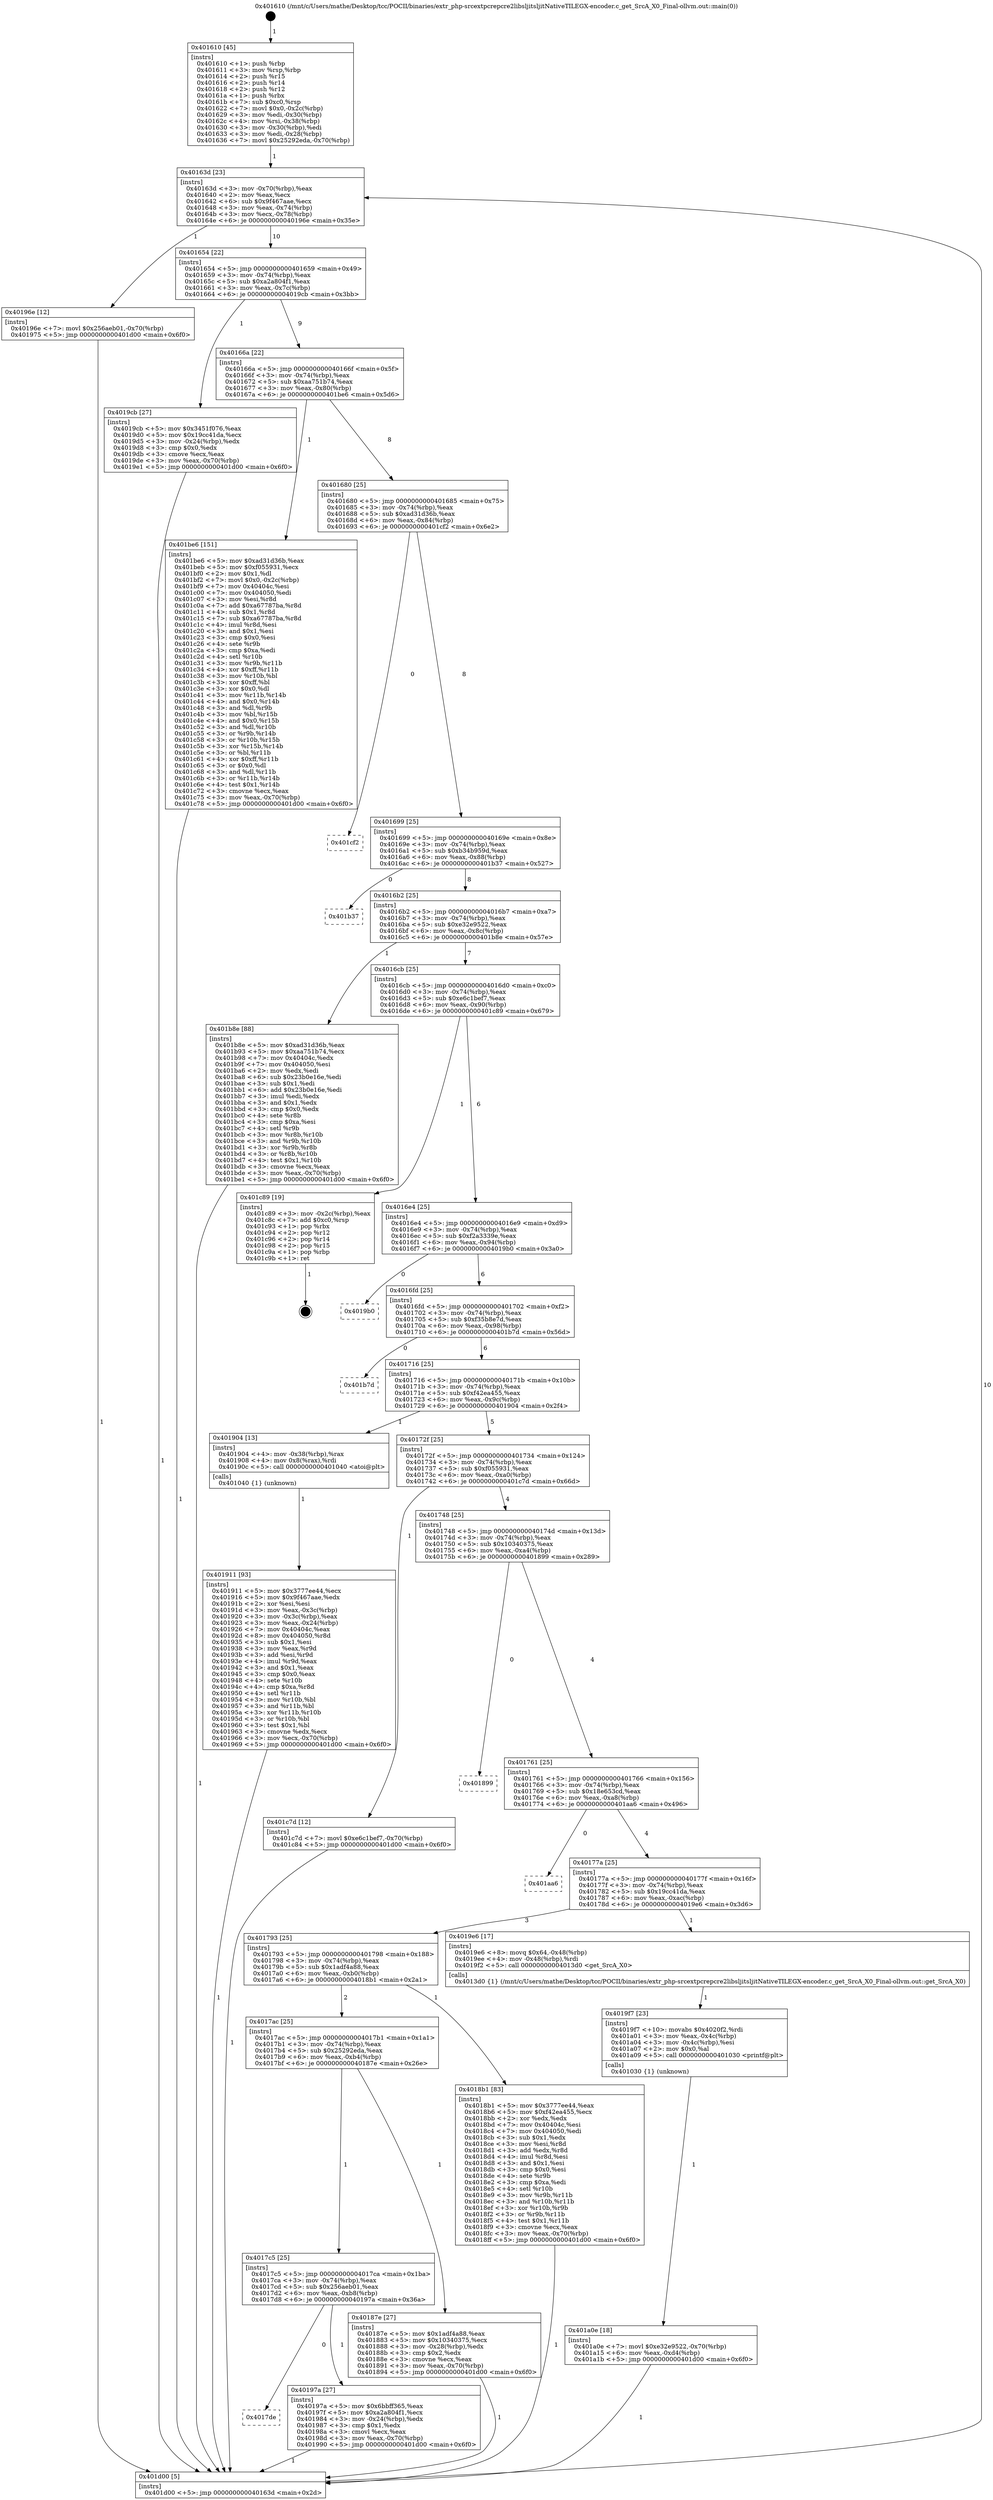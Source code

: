 digraph "0x401610" {
  label = "0x401610 (/mnt/c/Users/mathe/Desktop/tcc/POCII/binaries/extr_php-srcextpcrepcre2libsljitsljitNativeTILEGX-encoder.c_get_SrcA_X0_Final-ollvm.out::main(0))"
  labelloc = "t"
  node[shape=record]

  Entry [label="",width=0.3,height=0.3,shape=circle,fillcolor=black,style=filled]
  "0x40163d" [label="{
     0x40163d [23]\l
     | [instrs]\l
     &nbsp;&nbsp;0x40163d \<+3\>: mov -0x70(%rbp),%eax\l
     &nbsp;&nbsp;0x401640 \<+2\>: mov %eax,%ecx\l
     &nbsp;&nbsp;0x401642 \<+6\>: sub $0x9f467aae,%ecx\l
     &nbsp;&nbsp;0x401648 \<+3\>: mov %eax,-0x74(%rbp)\l
     &nbsp;&nbsp;0x40164b \<+3\>: mov %ecx,-0x78(%rbp)\l
     &nbsp;&nbsp;0x40164e \<+6\>: je 000000000040196e \<main+0x35e\>\l
  }"]
  "0x40196e" [label="{
     0x40196e [12]\l
     | [instrs]\l
     &nbsp;&nbsp;0x40196e \<+7\>: movl $0x256aeb01,-0x70(%rbp)\l
     &nbsp;&nbsp;0x401975 \<+5\>: jmp 0000000000401d00 \<main+0x6f0\>\l
  }"]
  "0x401654" [label="{
     0x401654 [22]\l
     | [instrs]\l
     &nbsp;&nbsp;0x401654 \<+5\>: jmp 0000000000401659 \<main+0x49\>\l
     &nbsp;&nbsp;0x401659 \<+3\>: mov -0x74(%rbp),%eax\l
     &nbsp;&nbsp;0x40165c \<+5\>: sub $0xa2a804f1,%eax\l
     &nbsp;&nbsp;0x401661 \<+3\>: mov %eax,-0x7c(%rbp)\l
     &nbsp;&nbsp;0x401664 \<+6\>: je 00000000004019cb \<main+0x3bb\>\l
  }"]
  Exit [label="",width=0.3,height=0.3,shape=circle,fillcolor=black,style=filled,peripheries=2]
  "0x4019cb" [label="{
     0x4019cb [27]\l
     | [instrs]\l
     &nbsp;&nbsp;0x4019cb \<+5\>: mov $0x3451f076,%eax\l
     &nbsp;&nbsp;0x4019d0 \<+5\>: mov $0x19cc41da,%ecx\l
     &nbsp;&nbsp;0x4019d5 \<+3\>: mov -0x24(%rbp),%edx\l
     &nbsp;&nbsp;0x4019d8 \<+3\>: cmp $0x0,%edx\l
     &nbsp;&nbsp;0x4019db \<+3\>: cmove %ecx,%eax\l
     &nbsp;&nbsp;0x4019de \<+3\>: mov %eax,-0x70(%rbp)\l
     &nbsp;&nbsp;0x4019e1 \<+5\>: jmp 0000000000401d00 \<main+0x6f0\>\l
  }"]
  "0x40166a" [label="{
     0x40166a [22]\l
     | [instrs]\l
     &nbsp;&nbsp;0x40166a \<+5\>: jmp 000000000040166f \<main+0x5f\>\l
     &nbsp;&nbsp;0x40166f \<+3\>: mov -0x74(%rbp),%eax\l
     &nbsp;&nbsp;0x401672 \<+5\>: sub $0xaa751b74,%eax\l
     &nbsp;&nbsp;0x401677 \<+3\>: mov %eax,-0x80(%rbp)\l
     &nbsp;&nbsp;0x40167a \<+6\>: je 0000000000401be6 \<main+0x5d6\>\l
  }"]
  "0x401a0e" [label="{
     0x401a0e [18]\l
     | [instrs]\l
     &nbsp;&nbsp;0x401a0e \<+7\>: movl $0xe32e9522,-0x70(%rbp)\l
     &nbsp;&nbsp;0x401a15 \<+6\>: mov %eax,-0xd4(%rbp)\l
     &nbsp;&nbsp;0x401a1b \<+5\>: jmp 0000000000401d00 \<main+0x6f0\>\l
  }"]
  "0x401be6" [label="{
     0x401be6 [151]\l
     | [instrs]\l
     &nbsp;&nbsp;0x401be6 \<+5\>: mov $0xad31d36b,%eax\l
     &nbsp;&nbsp;0x401beb \<+5\>: mov $0xf055931,%ecx\l
     &nbsp;&nbsp;0x401bf0 \<+2\>: mov $0x1,%dl\l
     &nbsp;&nbsp;0x401bf2 \<+7\>: movl $0x0,-0x2c(%rbp)\l
     &nbsp;&nbsp;0x401bf9 \<+7\>: mov 0x40404c,%esi\l
     &nbsp;&nbsp;0x401c00 \<+7\>: mov 0x404050,%edi\l
     &nbsp;&nbsp;0x401c07 \<+3\>: mov %esi,%r8d\l
     &nbsp;&nbsp;0x401c0a \<+7\>: add $0xa67787ba,%r8d\l
     &nbsp;&nbsp;0x401c11 \<+4\>: sub $0x1,%r8d\l
     &nbsp;&nbsp;0x401c15 \<+7\>: sub $0xa67787ba,%r8d\l
     &nbsp;&nbsp;0x401c1c \<+4\>: imul %r8d,%esi\l
     &nbsp;&nbsp;0x401c20 \<+3\>: and $0x1,%esi\l
     &nbsp;&nbsp;0x401c23 \<+3\>: cmp $0x0,%esi\l
     &nbsp;&nbsp;0x401c26 \<+4\>: sete %r9b\l
     &nbsp;&nbsp;0x401c2a \<+3\>: cmp $0xa,%edi\l
     &nbsp;&nbsp;0x401c2d \<+4\>: setl %r10b\l
     &nbsp;&nbsp;0x401c31 \<+3\>: mov %r9b,%r11b\l
     &nbsp;&nbsp;0x401c34 \<+4\>: xor $0xff,%r11b\l
     &nbsp;&nbsp;0x401c38 \<+3\>: mov %r10b,%bl\l
     &nbsp;&nbsp;0x401c3b \<+3\>: xor $0xff,%bl\l
     &nbsp;&nbsp;0x401c3e \<+3\>: xor $0x0,%dl\l
     &nbsp;&nbsp;0x401c41 \<+3\>: mov %r11b,%r14b\l
     &nbsp;&nbsp;0x401c44 \<+4\>: and $0x0,%r14b\l
     &nbsp;&nbsp;0x401c48 \<+3\>: and %dl,%r9b\l
     &nbsp;&nbsp;0x401c4b \<+3\>: mov %bl,%r15b\l
     &nbsp;&nbsp;0x401c4e \<+4\>: and $0x0,%r15b\l
     &nbsp;&nbsp;0x401c52 \<+3\>: and %dl,%r10b\l
     &nbsp;&nbsp;0x401c55 \<+3\>: or %r9b,%r14b\l
     &nbsp;&nbsp;0x401c58 \<+3\>: or %r10b,%r15b\l
     &nbsp;&nbsp;0x401c5b \<+3\>: xor %r15b,%r14b\l
     &nbsp;&nbsp;0x401c5e \<+3\>: or %bl,%r11b\l
     &nbsp;&nbsp;0x401c61 \<+4\>: xor $0xff,%r11b\l
     &nbsp;&nbsp;0x401c65 \<+3\>: or $0x0,%dl\l
     &nbsp;&nbsp;0x401c68 \<+3\>: and %dl,%r11b\l
     &nbsp;&nbsp;0x401c6b \<+3\>: or %r11b,%r14b\l
     &nbsp;&nbsp;0x401c6e \<+4\>: test $0x1,%r14b\l
     &nbsp;&nbsp;0x401c72 \<+3\>: cmovne %ecx,%eax\l
     &nbsp;&nbsp;0x401c75 \<+3\>: mov %eax,-0x70(%rbp)\l
     &nbsp;&nbsp;0x401c78 \<+5\>: jmp 0000000000401d00 \<main+0x6f0\>\l
  }"]
  "0x401680" [label="{
     0x401680 [25]\l
     | [instrs]\l
     &nbsp;&nbsp;0x401680 \<+5\>: jmp 0000000000401685 \<main+0x75\>\l
     &nbsp;&nbsp;0x401685 \<+3\>: mov -0x74(%rbp),%eax\l
     &nbsp;&nbsp;0x401688 \<+5\>: sub $0xad31d36b,%eax\l
     &nbsp;&nbsp;0x40168d \<+6\>: mov %eax,-0x84(%rbp)\l
     &nbsp;&nbsp;0x401693 \<+6\>: je 0000000000401cf2 \<main+0x6e2\>\l
  }"]
  "0x4019f7" [label="{
     0x4019f7 [23]\l
     | [instrs]\l
     &nbsp;&nbsp;0x4019f7 \<+10\>: movabs $0x4020f2,%rdi\l
     &nbsp;&nbsp;0x401a01 \<+3\>: mov %eax,-0x4c(%rbp)\l
     &nbsp;&nbsp;0x401a04 \<+3\>: mov -0x4c(%rbp),%esi\l
     &nbsp;&nbsp;0x401a07 \<+2\>: mov $0x0,%al\l
     &nbsp;&nbsp;0x401a09 \<+5\>: call 0000000000401030 \<printf@plt\>\l
     | [calls]\l
     &nbsp;&nbsp;0x401030 \{1\} (unknown)\l
  }"]
  "0x401cf2" [label="{
     0x401cf2\l
  }", style=dashed]
  "0x401699" [label="{
     0x401699 [25]\l
     | [instrs]\l
     &nbsp;&nbsp;0x401699 \<+5\>: jmp 000000000040169e \<main+0x8e\>\l
     &nbsp;&nbsp;0x40169e \<+3\>: mov -0x74(%rbp),%eax\l
     &nbsp;&nbsp;0x4016a1 \<+5\>: sub $0xb34b959d,%eax\l
     &nbsp;&nbsp;0x4016a6 \<+6\>: mov %eax,-0x88(%rbp)\l
     &nbsp;&nbsp;0x4016ac \<+6\>: je 0000000000401b37 \<main+0x527\>\l
  }"]
  "0x4017de" [label="{
     0x4017de\l
  }", style=dashed]
  "0x401b37" [label="{
     0x401b37\l
  }", style=dashed]
  "0x4016b2" [label="{
     0x4016b2 [25]\l
     | [instrs]\l
     &nbsp;&nbsp;0x4016b2 \<+5\>: jmp 00000000004016b7 \<main+0xa7\>\l
     &nbsp;&nbsp;0x4016b7 \<+3\>: mov -0x74(%rbp),%eax\l
     &nbsp;&nbsp;0x4016ba \<+5\>: sub $0xe32e9522,%eax\l
     &nbsp;&nbsp;0x4016bf \<+6\>: mov %eax,-0x8c(%rbp)\l
     &nbsp;&nbsp;0x4016c5 \<+6\>: je 0000000000401b8e \<main+0x57e\>\l
  }"]
  "0x40197a" [label="{
     0x40197a [27]\l
     | [instrs]\l
     &nbsp;&nbsp;0x40197a \<+5\>: mov $0x6bbff365,%eax\l
     &nbsp;&nbsp;0x40197f \<+5\>: mov $0xa2a804f1,%ecx\l
     &nbsp;&nbsp;0x401984 \<+3\>: mov -0x24(%rbp),%edx\l
     &nbsp;&nbsp;0x401987 \<+3\>: cmp $0x1,%edx\l
     &nbsp;&nbsp;0x40198a \<+3\>: cmovl %ecx,%eax\l
     &nbsp;&nbsp;0x40198d \<+3\>: mov %eax,-0x70(%rbp)\l
     &nbsp;&nbsp;0x401990 \<+5\>: jmp 0000000000401d00 \<main+0x6f0\>\l
  }"]
  "0x401b8e" [label="{
     0x401b8e [88]\l
     | [instrs]\l
     &nbsp;&nbsp;0x401b8e \<+5\>: mov $0xad31d36b,%eax\l
     &nbsp;&nbsp;0x401b93 \<+5\>: mov $0xaa751b74,%ecx\l
     &nbsp;&nbsp;0x401b98 \<+7\>: mov 0x40404c,%edx\l
     &nbsp;&nbsp;0x401b9f \<+7\>: mov 0x404050,%esi\l
     &nbsp;&nbsp;0x401ba6 \<+2\>: mov %edx,%edi\l
     &nbsp;&nbsp;0x401ba8 \<+6\>: sub $0x23b0e16e,%edi\l
     &nbsp;&nbsp;0x401bae \<+3\>: sub $0x1,%edi\l
     &nbsp;&nbsp;0x401bb1 \<+6\>: add $0x23b0e16e,%edi\l
     &nbsp;&nbsp;0x401bb7 \<+3\>: imul %edi,%edx\l
     &nbsp;&nbsp;0x401bba \<+3\>: and $0x1,%edx\l
     &nbsp;&nbsp;0x401bbd \<+3\>: cmp $0x0,%edx\l
     &nbsp;&nbsp;0x401bc0 \<+4\>: sete %r8b\l
     &nbsp;&nbsp;0x401bc4 \<+3\>: cmp $0xa,%esi\l
     &nbsp;&nbsp;0x401bc7 \<+4\>: setl %r9b\l
     &nbsp;&nbsp;0x401bcb \<+3\>: mov %r8b,%r10b\l
     &nbsp;&nbsp;0x401bce \<+3\>: and %r9b,%r10b\l
     &nbsp;&nbsp;0x401bd1 \<+3\>: xor %r9b,%r8b\l
     &nbsp;&nbsp;0x401bd4 \<+3\>: or %r8b,%r10b\l
     &nbsp;&nbsp;0x401bd7 \<+4\>: test $0x1,%r10b\l
     &nbsp;&nbsp;0x401bdb \<+3\>: cmovne %ecx,%eax\l
     &nbsp;&nbsp;0x401bde \<+3\>: mov %eax,-0x70(%rbp)\l
     &nbsp;&nbsp;0x401be1 \<+5\>: jmp 0000000000401d00 \<main+0x6f0\>\l
  }"]
  "0x4016cb" [label="{
     0x4016cb [25]\l
     | [instrs]\l
     &nbsp;&nbsp;0x4016cb \<+5\>: jmp 00000000004016d0 \<main+0xc0\>\l
     &nbsp;&nbsp;0x4016d0 \<+3\>: mov -0x74(%rbp),%eax\l
     &nbsp;&nbsp;0x4016d3 \<+5\>: sub $0xe6c1bef7,%eax\l
     &nbsp;&nbsp;0x4016d8 \<+6\>: mov %eax,-0x90(%rbp)\l
     &nbsp;&nbsp;0x4016de \<+6\>: je 0000000000401c89 \<main+0x679\>\l
  }"]
  "0x401911" [label="{
     0x401911 [93]\l
     | [instrs]\l
     &nbsp;&nbsp;0x401911 \<+5\>: mov $0x3777ee44,%ecx\l
     &nbsp;&nbsp;0x401916 \<+5\>: mov $0x9f467aae,%edx\l
     &nbsp;&nbsp;0x40191b \<+2\>: xor %esi,%esi\l
     &nbsp;&nbsp;0x40191d \<+3\>: mov %eax,-0x3c(%rbp)\l
     &nbsp;&nbsp;0x401920 \<+3\>: mov -0x3c(%rbp),%eax\l
     &nbsp;&nbsp;0x401923 \<+3\>: mov %eax,-0x24(%rbp)\l
     &nbsp;&nbsp;0x401926 \<+7\>: mov 0x40404c,%eax\l
     &nbsp;&nbsp;0x40192d \<+8\>: mov 0x404050,%r8d\l
     &nbsp;&nbsp;0x401935 \<+3\>: sub $0x1,%esi\l
     &nbsp;&nbsp;0x401938 \<+3\>: mov %eax,%r9d\l
     &nbsp;&nbsp;0x40193b \<+3\>: add %esi,%r9d\l
     &nbsp;&nbsp;0x40193e \<+4\>: imul %r9d,%eax\l
     &nbsp;&nbsp;0x401942 \<+3\>: and $0x1,%eax\l
     &nbsp;&nbsp;0x401945 \<+3\>: cmp $0x0,%eax\l
     &nbsp;&nbsp;0x401948 \<+4\>: sete %r10b\l
     &nbsp;&nbsp;0x40194c \<+4\>: cmp $0xa,%r8d\l
     &nbsp;&nbsp;0x401950 \<+4\>: setl %r11b\l
     &nbsp;&nbsp;0x401954 \<+3\>: mov %r10b,%bl\l
     &nbsp;&nbsp;0x401957 \<+3\>: and %r11b,%bl\l
     &nbsp;&nbsp;0x40195a \<+3\>: xor %r11b,%r10b\l
     &nbsp;&nbsp;0x40195d \<+3\>: or %r10b,%bl\l
     &nbsp;&nbsp;0x401960 \<+3\>: test $0x1,%bl\l
     &nbsp;&nbsp;0x401963 \<+3\>: cmovne %edx,%ecx\l
     &nbsp;&nbsp;0x401966 \<+3\>: mov %ecx,-0x70(%rbp)\l
     &nbsp;&nbsp;0x401969 \<+5\>: jmp 0000000000401d00 \<main+0x6f0\>\l
  }"]
  "0x401c89" [label="{
     0x401c89 [19]\l
     | [instrs]\l
     &nbsp;&nbsp;0x401c89 \<+3\>: mov -0x2c(%rbp),%eax\l
     &nbsp;&nbsp;0x401c8c \<+7\>: add $0xc0,%rsp\l
     &nbsp;&nbsp;0x401c93 \<+1\>: pop %rbx\l
     &nbsp;&nbsp;0x401c94 \<+2\>: pop %r12\l
     &nbsp;&nbsp;0x401c96 \<+2\>: pop %r14\l
     &nbsp;&nbsp;0x401c98 \<+2\>: pop %r15\l
     &nbsp;&nbsp;0x401c9a \<+1\>: pop %rbp\l
     &nbsp;&nbsp;0x401c9b \<+1\>: ret\l
  }"]
  "0x4016e4" [label="{
     0x4016e4 [25]\l
     | [instrs]\l
     &nbsp;&nbsp;0x4016e4 \<+5\>: jmp 00000000004016e9 \<main+0xd9\>\l
     &nbsp;&nbsp;0x4016e9 \<+3\>: mov -0x74(%rbp),%eax\l
     &nbsp;&nbsp;0x4016ec \<+5\>: sub $0xf2a3339e,%eax\l
     &nbsp;&nbsp;0x4016f1 \<+6\>: mov %eax,-0x94(%rbp)\l
     &nbsp;&nbsp;0x4016f7 \<+6\>: je 00000000004019b0 \<main+0x3a0\>\l
  }"]
  "0x401610" [label="{
     0x401610 [45]\l
     | [instrs]\l
     &nbsp;&nbsp;0x401610 \<+1\>: push %rbp\l
     &nbsp;&nbsp;0x401611 \<+3\>: mov %rsp,%rbp\l
     &nbsp;&nbsp;0x401614 \<+2\>: push %r15\l
     &nbsp;&nbsp;0x401616 \<+2\>: push %r14\l
     &nbsp;&nbsp;0x401618 \<+2\>: push %r12\l
     &nbsp;&nbsp;0x40161a \<+1\>: push %rbx\l
     &nbsp;&nbsp;0x40161b \<+7\>: sub $0xc0,%rsp\l
     &nbsp;&nbsp;0x401622 \<+7\>: movl $0x0,-0x2c(%rbp)\l
     &nbsp;&nbsp;0x401629 \<+3\>: mov %edi,-0x30(%rbp)\l
     &nbsp;&nbsp;0x40162c \<+4\>: mov %rsi,-0x38(%rbp)\l
     &nbsp;&nbsp;0x401630 \<+3\>: mov -0x30(%rbp),%edi\l
     &nbsp;&nbsp;0x401633 \<+3\>: mov %edi,-0x28(%rbp)\l
     &nbsp;&nbsp;0x401636 \<+7\>: movl $0x25292eda,-0x70(%rbp)\l
  }"]
  "0x4019b0" [label="{
     0x4019b0\l
  }", style=dashed]
  "0x4016fd" [label="{
     0x4016fd [25]\l
     | [instrs]\l
     &nbsp;&nbsp;0x4016fd \<+5\>: jmp 0000000000401702 \<main+0xf2\>\l
     &nbsp;&nbsp;0x401702 \<+3\>: mov -0x74(%rbp),%eax\l
     &nbsp;&nbsp;0x401705 \<+5\>: sub $0xf35b8e7d,%eax\l
     &nbsp;&nbsp;0x40170a \<+6\>: mov %eax,-0x98(%rbp)\l
     &nbsp;&nbsp;0x401710 \<+6\>: je 0000000000401b7d \<main+0x56d\>\l
  }"]
  "0x401d00" [label="{
     0x401d00 [5]\l
     | [instrs]\l
     &nbsp;&nbsp;0x401d00 \<+5\>: jmp 000000000040163d \<main+0x2d\>\l
  }"]
  "0x401b7d" [label="{
     0x401b7d\l
  }", style=dashed]
  "0x401716" [label="{
     0x401716 [25]\l
     | [instrs]\l
     &nbsp;&nbsp;0x401716 \<+5\>: jmp 000000000040171b \<main+0x10b\>\l
     &nbsp;&nbsp;0x40171b \<+3\>: mov -0x74(%rbp),%eax\l
     &nbsp;&nbsp;0x40171e \<+5\>: sub $0xf42ea455,%eax\l
     &nbsp;&nbsp;0x401723 \<+6\>: mov %eax,-0x9c(%rbp)\l
     &nbsp;&nbsp;0x401729 \<+6\>: je 0000000000401904 \<main+0x2f4\>\l
  }"]
  "0x4017c5" [label="{
     0x4017c5 [25]\l
     | [instrs]\l
     &nbsp;&nbsp;0x4017c5 \<+5\>: jmp 00000000004017ca \<main+0x1ba\>\l
     &nbsp;&nbsp;0x4017ca \<+3\>: mov -0x74(%rbp),%eax\l
     &nbsp;&nbsp;0x4017cd \<+5\>: sub $0x256aeb01,%eax\l
     &nbsp;&nbsp;0x4017d2 \<+6\>: mov %eax,-0xb8(%rbp)\l
     &nbsp;&nbsp;0x4017d8 \<+6\>: je 000000000040197a \<main+0x36a\>\l
  }"]
  "0x401904" [label="{
     0x401904 [13]\l
     | [instrs]\l
     &nbsp;&nbsp;0x401904 \<+4\>: mov -0x38(%rbp),%rax\l
     &nbsp;&nbsp;0x401908 \<+4\>: mov 0x8(%rax),%rdi\l
     &nbsp;&nbsp;0x40190c \<+5\>: call 0000000000401040 \<atoi@plt\>\l
     | [calls]\l
     &nbsp;&nbsp;0x401040 \{1\} (unknown)\l
  }"]
  "0x40172f" [label="{
     0x40172f [25]\l
     | [instrs]\l
     &nbsp;&nbsp;0x40172f \<+5\>: jmp 0000000000401734 \<main+0x124\>\l
     &nbsp;&nbsp;0x401734 \<+3\>: mov -0x74(%rbp),%eax\l
     &nbsp;&nbsp;0x401737 \<+5\>: sub $0xf055931,%eax\l
     &nbsp;&nbsp;0x40173c \<+6\>: mov %eax,-0xa0(%rbp)\l
     &nbsp;&nbsp;0x401742 \<+6\>: je 0000000000401c7d \<main+0x66d\>\l
  }"]
  "0x40187e" [label="{
     0x40187e [27]\l
     | [instrs]\l
     &nbsp;&nbsp;0x40187e \<+5\>: mov $0x1adf4a88,%eax\l
     &nbsp;&nbsp;0x401883 \<+5\>: mov $0x10340375,%ecx\l
     &nbsp;&nbsp;0x401888 \<+3\>: mov -0x28(%rbp),%edx\l
     &nbsp;&nbsp;0x40188b \<+3\>: cmp $0x2,%edx\l
     &nbsp;&nbsp;0x40188e \<+3\>: cmovne %ecx,%eax\l
     &nbsp;&nbsp;0x401891 \<+3\>: mov %eax,-0x70(%rbp)\l
     &nbsp;&nbsp;0x401894 \<+5\>: jmp 0000000000401d00 \<main+0x6f0\>\l
  }"]
  "0x401c7d" [label="{
     0x401c7d [12]\l
     | [instrs]\l
     &nbsp;&nbsp;0x401c7d \<+7\>: movl $0xe6c1bef7,-0x70(%rbp)\l
     &nbsp;&nbsp;0x401c84 \<+5\>: jmp 0000000000401d00 \<main+0x6f0\>\l
  }"]
  "0x401748" [label="{
     0x401748 [25]\l
     | [instrs]\l
     &nbsp;&nbsp;0x401748 \<+5\>: jmp 000000000040174d \<main+0x13d\>\l
     &nbsp;&nbsp;0x40174d \<+3\>: mov -0x74(%rbp),%eax\l
     &nbsp;&nbsp;0x401750 \<+5\>: sub $0x10340375,%eax\l
     &nbsp;&nbsp;0x401755 \<+6\>: mov %eax,-0xa4(%rbp)\l
     &nbsp;&nbsp;0x40175b \<+6\>: je 0000000000401899 \<main+0x289\>\l
  }"]
  "0x4017ac" [label="{
     0x4017ac [25]\l
     | [instrs]\l
     &nbsp;&nbsp;0x4017ac \<+5\>: jmp 00000000004017b1 \<main+0x1a1\>\l
     &nbsp;&nbsp;0x4017b1 \<+3\>: mov -0x74(%rbp),%eax\l
     &nbsp;&nbsp;0x4017b4 \<+5\>: sub $0x25292eda,%eax\l
     &nbsp;&nbsp;0x4017b9 \<+6\>: mov %eax,-0xb4(%rbp)\l
     &nbsp;&nbsp;0x4017bf \<+6\>: je 000000000040187e \<main+0x26e\>\l
  }"]
  "0x401899" [label="{
     0x401899\l
  }", style=dashed]
  "0x401761" [label="{
     0x401761 [25]\l
     | [instrs]\l
     &nbsp;&nbsp;0x401761 \<+5\>: jmp 0000000000401766 \<main+0x156\>\l
     &nbsp;&nbsp;0x401766 \<+3\>: mov -0x74(%rbp),%eax\l
     &nbsp;&nbsp;0x401769 \<+5\>: sub $0x18e653cd,%eax\l
     &nbsp;&nbsp;0x40176e \<+6\>: mov %eax,-0xa8(%rbp)\l
     &nbsp;&nbsp;0x401774 \<+6\>: je 0000000000401aa6 \<main+0x496\>\l
  }"]
  "0x4018b1" [label="{
     0x4018b1 [83]\l
     | [instrs]\l
     &nbsp;&nbsp;0x4018b1 \<+5\>: mov $0x3777ee44,%eax\l
     &nbsp;&nbsp;0x4018b6 \<+5\>: mov $0xf42ea455,%ecx\l
     &nbsp;&nbsp;0x4018bb \<+2\>: xor %edx,%edx\l
     &nbsp;&nbsp;0x4018bd \<+7\>: mov 0x40404c,%esi\l
     &nbsp;&nbsp;0x4018c4 \<+7\>: mov 0x404050,%edi\l
     &nbsp;&nbsp;0x4018cb \<+3\>: sub $0x1,%edx\l
     &nbsp;&nbsp;0x4018ce \<+3\>: mov %esi,%r8d\l
     &nbsp;&nbsp;0x4018d1 \<+3\>: add %edx,%r8d\l
     &nbsp;&nbsp;0x4018d4 \<+4\>: imul %r8d,%esi\l
     &nbsp;&nbsp;0x4018d8 \<+3\>: and $0x1,%esi\l
     &nbsp;&nbsp;0x4018db \<+3\>: cmp $0x0,%esi\l
     &nbsp;&nbsp;0x4018de \<+4\>: sete %r9b\l
     &nbsp;&nbsp;0x4018e2 \<+3\>: cmp $0xa,%edi\l
     &nbsp;&nbsp;0x4018e5 \<+4\>: setl %r10b\l
     &nbsp;&nbsp;0x4018e9 \<+3\>: mov %r9b,%r11b\l
     &nbsp;&nbsp;0x4018ec \<+3\>: and %r10b,%r11b\l
     &nbsp;&nbsp;0x4018ef \<+3\>: xor %r10b,%r9b\l
     &nbsp;&nbsp;0x4018f2 \<+3\>: or %r9b,%r11b\l
     &nbsp;&nbsp;0x4018f5 \<+4\>: test $0x1,%r11b\l
     &nbsp;&nbsp;0x4018f9 \<+3\>: cmovne %ecx,%eax\l
     &nbsp;&nbsp;0x4018fc \<+3\>: mov %eax,-0x70(%rbp)\l
     &nbsp;&nbsp;0x4018ff \<+5\>: jmp 0000000000401d00 \<main+0x6f0\>\l
  }"]
  "0x401aa6" [label="{
     0x401aa6\l
  }", style=dashed]
  "0x40177a" [label="{
     0x40177a [25]\l
     | [instrs]\l
     &nbsp;&nbsp;0x40177a \<+5\>: jmp 000000000040177f \<main+0x16f\>\l
     &nbsp;&nbsp;0x40177f \<+3\>: mov -0x74(%rbp),%eax\l
     &nbsp;&nbsp;0x401782 \<+5\>: sub $0x19cc41da,%eax\l
     &nbsp;&nbsp;0x401787 \<+6\>: mov %eax,-0xac(%rbp)\l
     &nbsp;&nbsp;0x40178d \<+6\>: je 00000000004019e6 \<main+0x3d6\>\l
  }"]
  "0x401793" [label="{
     0x401793 [25]\l
     | [instrs]\l
     &nbsp;&nbsp;0x401793 \<+5\>: jmp 0000000000401798 \<main+0x188\>\l
     &nbsp;&nbsp;0x401798 \<+3\>: mov -0x74(%rbp),%eax\l
     &nbsp;&nbsp;0x40179b \<+5\>: sub $0x1adf4a88,%eax\l
     &nbsp;&nbsp;0x4017a0 \<+6\>: mov %eax,-0xb0(%rbp)\l
     &nbsp;&nbsp;0x4017a6 \<+6\>: je 00000000004018b1 \<main+0x2a1\>\l
  }"]
  "0x4019e6" [label="{
     0x4019e6 [17]\l
     | [instrs]\l
     &nbsp;&nbsp;0x4019e6 \<+8\>: movq $0x64,-0x48(%rbp)\l
     &nbsp;&nbsp;0x4019ee \<+4\>: mov -0x48(%rbp),%rdi\l
     &nbsp;&nbsp;0x4019f2 \<+5\>: call 00000000004013d0 \<get_SrcA_X0\>\l
     | [calls]\l
     &nbsp;&nbsp;0x4013d0 \{1\} (/mnt/c/Users/mathe/Desktop/tcc/POCII/binaries/extr_php-srcextpcrepcre2libsljitsljitNativeTILEGX-encoder.c_get_SrcA_X0_Final-ollvm.out::get_SrcA_X0)\l
  }"]
  Entry -> "0x401610" [label=" 1"]
  "0x40163d" -> "0x40196e" [label=" 1"]
  "0x40163d" -> "0x401654" [label=" 10"]
  "0x401c89" -> Exit [label=" 1"]
  "0x401654" -> "0x4019cb" [label=" 1"]
  "0x401654" -> "0x40166a" [label=" 9"]
  "0x401c7d" -> "0x401d00" [label=" 1"]
  "0x40166a" -> "0x401be6" [label=" 1"]
  "0x40166a" -> "0x401680" [label=" 8"]
  "0x401be6" -> "0x401d00" [label=" 1"]
  "0x401680" -> "0x401cf2" [label=" 0"]
  "0x401680" -> "0x401699" [label=" 8"]
  "0x401b8e" -> "0x401d00" [label=" 1"]
  "0x401699" -> "0x401b37" [label=" 0"]
  "0x401699" -> "0x4016b2" [label=" 8"]
  "0x401a0e" -> "0x401d00" [label=" 1"]
  "0x4016b2" -> "0x401b8e" [label=" 1"]
  "0x4016b2" -> "0x4016cb" [label=" 7"]
  "0x4019f7" -> "0x401a0e" [label=" 1"]
  "0x4016cb" -> "0x401c89" [label=" 1"]
  "0x4016cb" -> "0x4016e4" [label=" 6"]
  "0x4019cb" -> "0x401d00" [label=" 1"]
  "0x4016e4" -> "0x4019b0" [label=" 0"]
  "0x4016e4" -> "0x4016fd" [label=" 6"]
  "0x40197a" -> "0x401d00" [label=" 1"]
  "0x4016fd" -> "0x401b7d" [label=" 0"]
  "0x4016fd" -> "0x401716" [label=" 6"]
  "0x4017c5" -> "0x4017de" [label=" 0"]
  "0x401716" -> "0x401904" [label=" 1"]
  "0x401716" -> "0x40172f" [label=" 5"]
  "0x4017c5" -> "0x40197a" [label=" 1"]
  "0x40172f" -> "0x401c7d" [label=" 1"]
  "0x40172f" -> "0x401748" [label=" 4"]
  "0x4019e6" -> "0x4019f7" [label=" 1"]
  "0x401748" -> "0x401899" [label=" 0"]
  "0x401748" -> "0x401761" [label=" 4"]
  "0x401911" -> "0x401d00" [label=" 1"]
  "0x401761" -> "0x401aa6" [label=" 0"]
  "0x401761" -> "0x40177a" [label=" 4"]
  "0x401904" -> "0x401911" [label=" 1"]
  "0x40177a" -> "0x4019e6" [label=" 1"]
  "0x40177a" -> "0x401793" [label=" 3"]
  "0x4018b1" -> "0x401d00" [label=" 1"]
  "0x401793" -> "0x4018b1" [label=" 1"]
  "0x401793" -> "0x4017ac" [label=" 2"]
  "0x40196e" -> "0x401d00" [label=" 1"]
  "0x4017ac" -> "0x40187e" [label=" 1"]
  "0x4017ac" -> "0x4017c5" [label=" 1"]
  "0x40187e" -> "0x401d00" [label=" 1"]
  "0x401610" -> "0x40163d" [label=" 1"]
  "0x401d00" -> "0x40163d" [label=" 10"]
}
